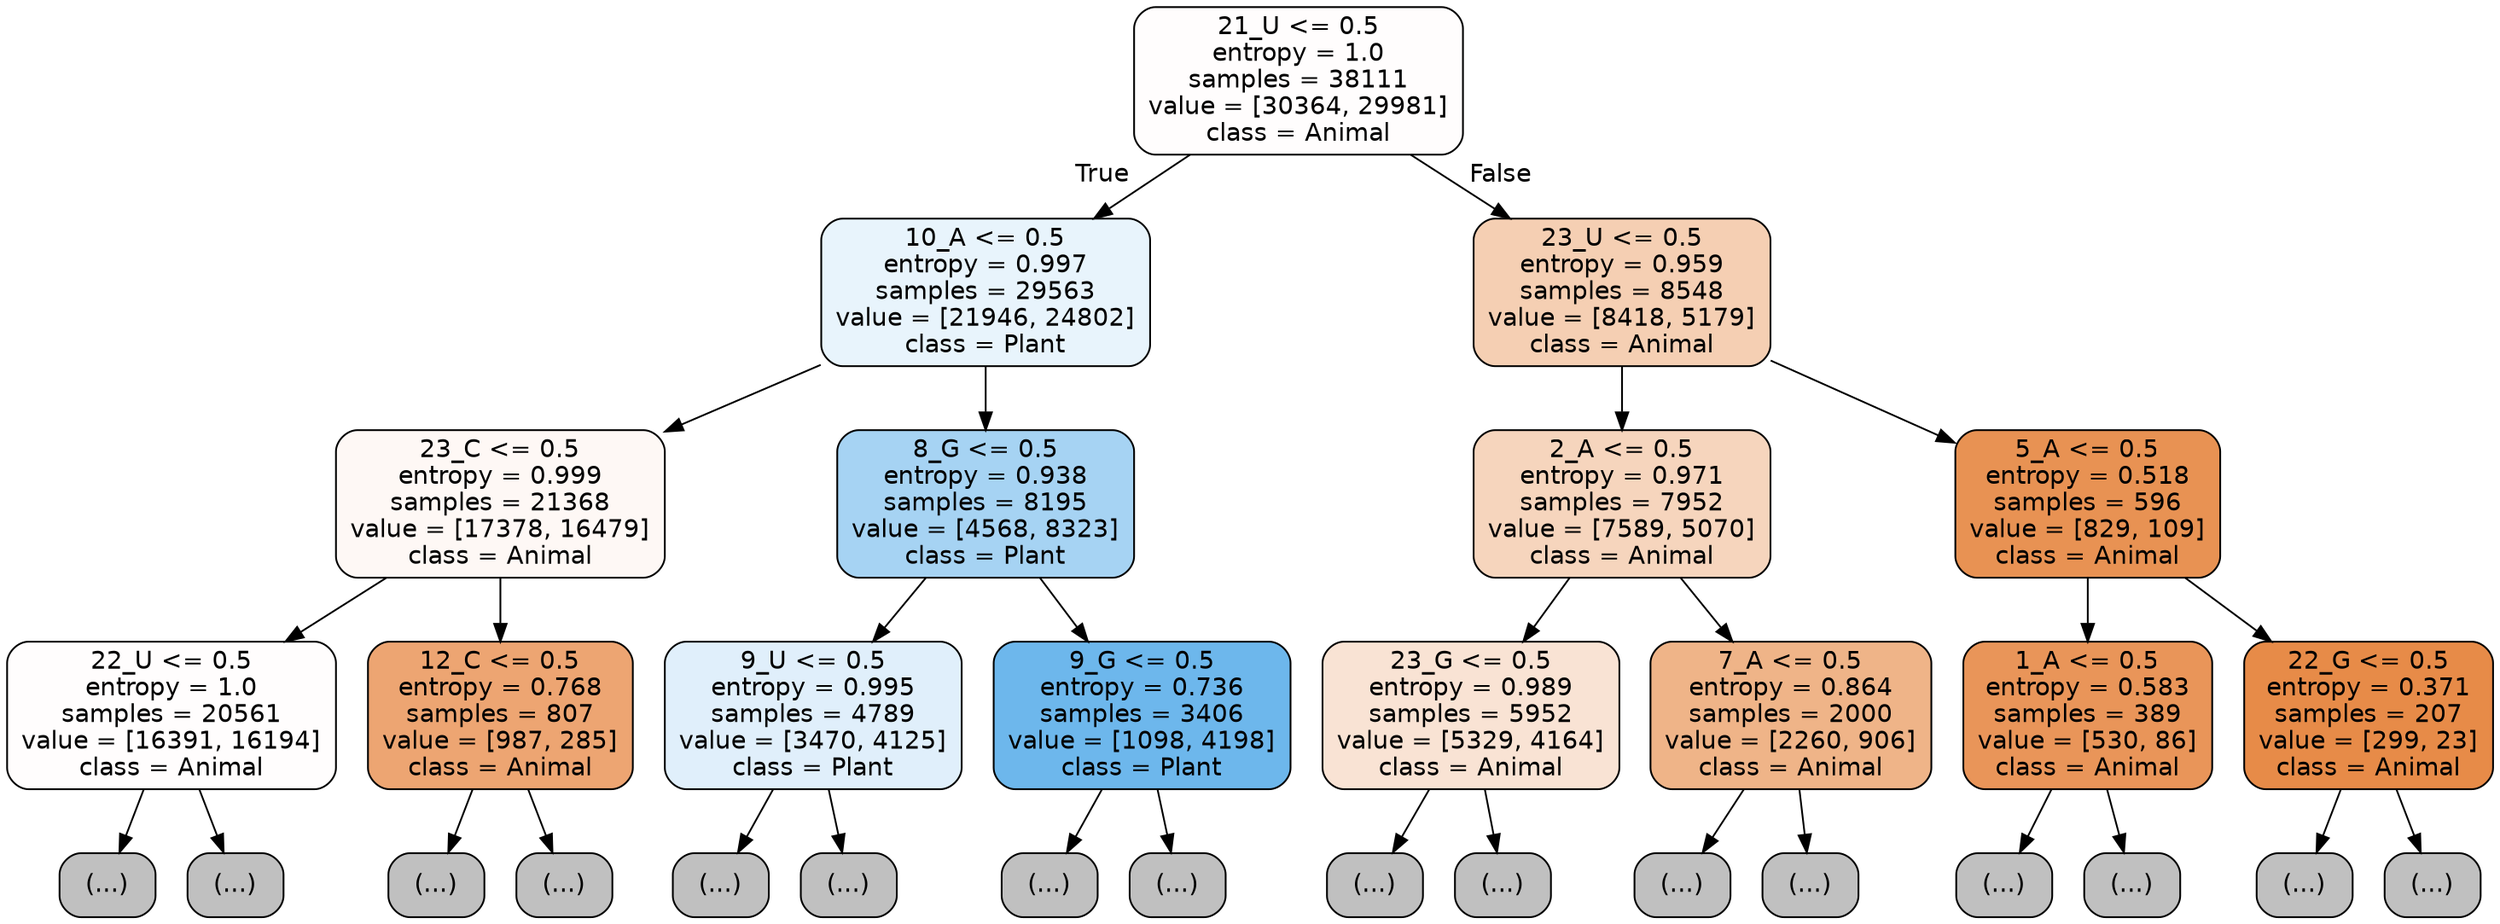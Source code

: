 digraph Tree {
node [shape=box, style="filled, rounded", color="black", fontname="helvetica"] ;
edge [fontname="helvetica"] ;
0 [label="21_U <= 0.5\nentropy = 1.0\nsamples = 38111\nvalue = [30364, 29981]\nclass = Animal", fillcolor="#fffdfd"] ;
1 [label="10_A <= 0.5\nentropy = 0.997\nsamples = 29563\nvalue = [21946, 24802]\nclass = Plant", fillcolor="#e8f4fc"] ;
0 -> 1 [labeldistance=2.5, labelangle=45, headlabel="True"] ;
2 [label="23_C <= 0.5\nentropy = 0.999\nsamples = 21368\nvalue = [17378, 16479]\nclass = Animal", fillcolor="#fef8f5"] ;
1 -> 2 ;
3 [label="22_U <= 0.5\nentropy = 1.0\nsamples = 20561\nvalue = [16391, 16194]\nclass = Animal", fillcolor="#fffdfd"] ;
2 -> 3 ;
4 [label="(...)", fillcolor="#C0C0C0"] ;
3 -> 4 ;
8601 [label="(...)", fillcolor="#C0C0C0"] ;
3 -> 8601 ;
9630 [label="12_C <= 0.5\nentropy = 0.768\nsamples = 807\nvalue = [987, 285]\nclass = Animal", fillcolor="#eda572"] ;
2 -> 9630 ;
9631 [label="(...)", fillcolor="#C0C0C0"] ;
9630 -> 9631 ;
9900 [label="(...)", fillcolor="#C0C0C0"] ;
9630 -> 9900 ;
10001 [label="8_G <= 0.5\nentropy = 0.938\nsamples = 8195\nvalue = [4568, 8323]\nclass = Plant", fillcolor="#a6d3f3"] ;
1 -> 10001 ;
10002 [label="9_U <= 0.5\nentropy = 0.995\nsamples = 4789\nvalue = [3470, 4125]\nclass = Plant", fillcolor="#e0effb"] ;
10001 -> 10002 ;
10003 [label="(...)", fillcolor="#C0C0C0"] ;
10002 -> 10003 ;
11818 [label="(...)", fillcolor="#C0C0C0"] ;
10002 -> 11818 ;
12263 [label="9_G <= 0.5\nentropy = 0.736\nsamples = 3406\nvalue = [1098, 4198]\nclass = Plant", fillcolor="#6db7ec"] ;
10001 -> 12263 ;
12264 [label="(...)", fillcolor="#C0C0C0"] ;
12263 -> 12264 ;
12971 [label="(...)", fillcolor="#C0C0C0"] ;
12263 -> 12971 ;
13294 [label="23_U <= 0.5\nentropy = 0.959\nsamples = 8548\nvalue = [8418, 5179]\nclass = Animal", fillcolor="#f5cfb3"] ;
0 -> 13294 [labeldistance=2.5, labelangle=-45, headlabel="False"] ;
13295 [label="2_A <= 0.5\nentropy = 0.971\nsamples = 7952\nvalue = [7589, 5070]\nclass = Animal", fillcolor="#f6d5bd"] ;
13294 -> 13295 ;
13296 [label="23_G <= 0.5\nentropy = 0.989\nsamples = 5952\nvalue = [5329, 4164]\nclass = Animal", fillcolor="#f9e3d4"] ;
13295 -> 13296 ;
13297 [label="(...)", fillcolor="#C0C0C0"] ;
13296 -> 13297 ;
15792 [label="(...)", fillcolor="#C0C0C0"] ;
13296 -> 15792 ;
15915 [label="7_A <= 0.5\nentropy = 0.864\nsamples = 2000\nvalue = [2260, 906]\nclass = Animal", fillcolor="#efb488"] ;
13295 -> 15915 ;
15916 [label="(...)", fillcolor="#C0C0C0"] ;
15915 -> 15916 ;
16543 [label="(...)", fillcolor="#C0C0C0"] ;
15915 -> 16543 ;
16790 [label="5_A <= 0.5\nentropy = 0.518\nsamples = 596\nvalue = [829, 109]\nclass = Animal", fillcolor="#e89253"] ;
13294 -> 16790 ;
16791 [label="1_A <= 0.5\nentropy = 0.583\nsamples = 389\nvalue = [530, 86]\nclass = Animal", fillcolor="#e99559"] ;
16790 -> 16791 ;
16792 [label="(...)", fillcolor="#C0C0C0"] ;
16791 -> 16792 ;
16891 [label="(...)", fillcolor="#C0C0C0"] ;
16791 -> 16891 ;
16942 [label="22_G <= 0.5\nentropy = 0.371\nsamples = 207\nvalue = [299, 23]\nclass = Animal", fillcolor="#e78b48"] ;
16790 -> 16942 ;
16943 [label="(...)", fillcolor="#C0C0C0"] ;
16942 -> 16943 ;
16982 [label="(...)", fillcolor="#C0C0C0"] ;
16942 -> 16982 ;
}